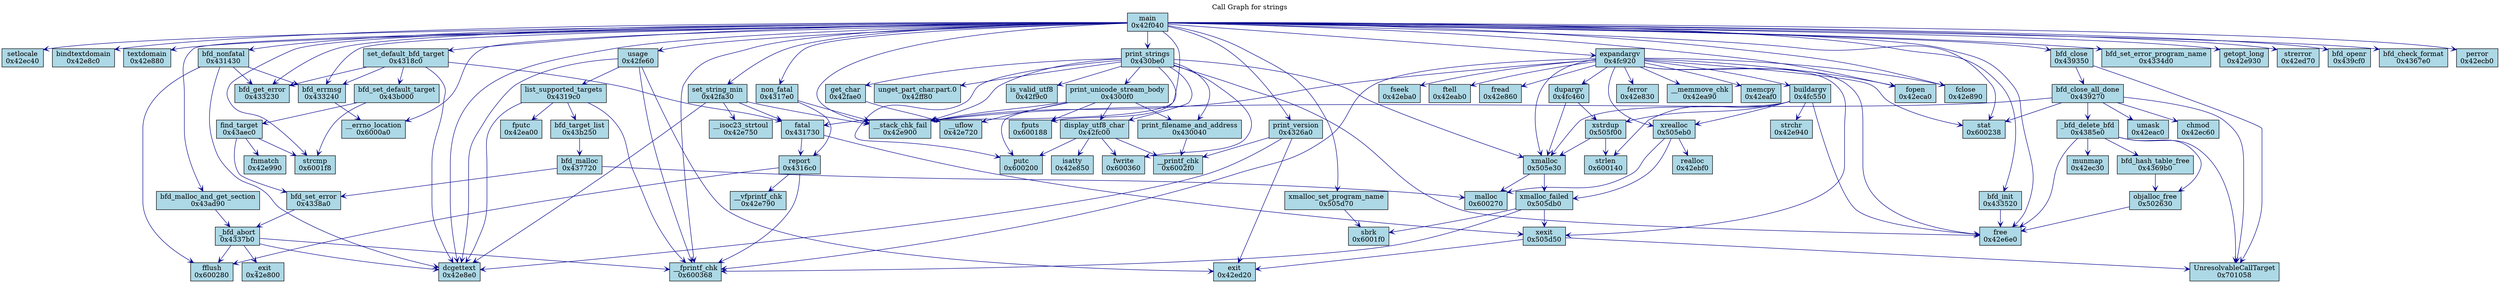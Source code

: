 digraph CallGraph {
    rankdir=TB;
    node [shape=box, style=filled, fillcolor=lightblue];
    edge [color=darkblue, arrowhead=vee];
    
    // Call graph title
    label="Call Graph for strings";
    labelloc=t;
    
    "main" [label="main\n0x42f040"];
    "setlocale" [label="setlocale\n0x42ec40"];
    "bindtextdomain" [label="bindtextdomain\n0x42e8c0"];
    "textdomain" [label="textdomain\n0x42e880"];
    "xmalloc_set_program_name" [label="xmalloc_set_program_name\n0x505d70"];
    "bfd_set_error_program_name" [label="bfd_set_error_program_name\n0x4334d0"];
    "expandargv" [label="expandargv\n0x4fc920"];
    "getopt_long" [label="getopt_long\n0x42e930"];
    "set_string_min" [label="set_string_min\n0x42fa30"];
    "strcmp" [label="strcmp\n0x6001f8"];
    "print_version" [label="print_version\n0x4326a0"];
    "usage" [label="usage\n0x42fe60"];
    "bfd_init" [label="bfd_init\n0x433520"];
    "set_default_bfd_target" [label="set_default_bfd_target\n0x4318c0"];
    "dcgettext" [label="dcgettext\n0x42e8e0"];
    "fatal" [label="fatal\n0x431730"];
    "print_strings" [label="print_strings\n0x430be0"];
    "__stack_chk_fail" [label="__stack_chk_fail\n0x42e900"];
    "stat" [label="stat\n0x600238"];
    "__errno_location" [label="__errno_location\n0x6000a0"];
    "strerror" [label="strerror\n0x42ed70"];
    "non_fatal" [label="non_fatal\n0x4317e0"];
    "fopen" [label="fopen\n0x42eca0"];
    "bfd_openr" [label="bfd_openr\n0x439cf0"];
    "__fprintf_chk" [label="__fprintf_chk\n0x600368"];
    "bfd_check_format" [label="bfd_check_format\n0x4367e0"];
    "perror" [label="perror\n0x42ecb0"];
    "fclose" [label="fclose\n0x42e890"];
    "bfd_close" [label="bfd_close\n0x439350"];
    "bfd_nonfatal" [label="bfd_nonfatal\n0x431430"];
    "bfd_malloc_and_get_section" [label="bfd_malloc_and_get_section\n0x43ad90"];
    "bfd_get_error" [label="bfd_get_error\n0x433230"];
    "bfd_errmsg" [label="bfd_errmsg\n0x433240"];
    "free" [label="free\n0x42e6e0"];
    "sbrk" [label="sbrk\n0x6001f0"];
    "xexit" [label="xexit\n0x505d50"];
    "fseek" [label="fseek\n0x42eba0"];
    "ftell" [label="ftell\n0x42eab0"];
    "xmalloc" [label="xmalloc\n0x505e30"];
    "fread" [label="fread\n0x42e860"];
    "buildargv" [label="buildargv\n0x4fc550"];
    "ferror" [label="ferror\n0x42e830"];
    "dupargv" [label="dupargv\n0x4fc460"];
    "xrealloc" [label="xrealloc\n0x505eb0"];
    "__memmove_chk" [label="__memmove_chk\n0x42ea90"];
    "memcpy" [label="memcpy\n0x42eaf0"];
    "__isoc23_strtoul" [label="__isoc23_strtoul\n0x42e750"];
    "__printf_chk" [label="__printf_chk\n0x6002f0"];
    "exit" [label="exit\n0x42ed20"];
    "list_supported_targets" [label="list_supported_targets\n0x4319c0"];
    "bfd_set_default_target" [label="bfd_set_default_target\n0x43b000"];
    "report" [label="report\n0x4316c0"];
    "fwrite" [label="fwrite\n0x600360"];
    "print_filename_and_address" [label="print_filename_and_address\n0x430040"];
    "get_char" [label="get_char\n0x42fae0"];
    "fputs" [label="fputs\n0x600188"];
    "print_unicode_stream_body" [label="print_unicode_stream_body\n0x4300f0"];
    "unget_part_char.part.0" [label="unget_part_char.part.0\n0x42ff80"];
    "putc" [label="putc\n0x600200"];
    "is_valid_utf8" [label="is_valid_utf8\n0x42f9c0"];
    "display_utf8_char" [label="display_utf8_char\n0x42fc00"];
    "UnresolvableCallTarget" [label="UnresolvableCallTarget\n0x701058"];
    "bfd_close_all_done" [label="bfd_close_all_done\n0x439270"];
    "fflush" [label="fflush\n0x600280"];
    "_bfd_abort" [label="_bfd_abort\n0x4337b0"];
    "malloc" [label="malloc\n0x600270"];
    "xmalloc_failed" [label="xmalloc_failed\n0x505db0"];
    "strlen" [label="strlen\n0x600140"];
    "xstrdup" [label="xstrdup\n0x505f00"];
    "strchr" [label="strchr\n0x42e940"];
    "realloc" [label="realloc\n0x42ebf0"];
    "bfd_target_list" [label="bfd_target_list\n0x43b250"];
    "fputc" [label="fputc\n0x42ea00"];
    "find_target" [label="find_target\n0x43aec0"];
    "__vfprintf_chk" [label="__vfprintf_chk\n0x42e790"];
    "__uflow" [label="__uflow\n0x42e720"];
    "isatty" [label="isatty\n0x42e850"];
    "_bfd_delete_bfd" [label="_bfd_delete_bfd\n0x4385e0"];
    "umask" [label="umask\n0x42eac0"];
    "chmod" [label="chmod\n0x42ec60"];
    "_exit" [label="_exit\n0x42e800"];
    "bfd_malloc" [label="bfd_malloc\n0x437720"];
    "fnmatch" [label="fnmatch\n0x42e990"];
    "bfd_set_error" [label="bfd_set_error\n0x4338a0"];
    "bfd_hash_table_free" [label="bfd_hash_table_free\n0x4369b0"];
    "objalloc_free" [label="objalloc_free\n0x502630"];
    "munmap" [label="munmap\n0x42ec30"];
    
    "main" -> "setlocale";
    "main" -> "bindtextdomain";
    "main" -> "textdomain";
    "main" -> "xmalloc_set_program_name";
    "main" -> "bfd_set_error_program_name";
    "main" -> "expandargv";
    "main" -> "getopt_long";
    "main" -> "set_string_min";
    "main" -> "strcmp";
    "main" -> "print_version";
    "main" -> "usage";
    "main" -> "bfd_init";
    "main" -> "set_default_bfd_target";
    "main" -> "dcgettext";
    "main" -> "fatal";
    "main" -> "print_strings";
    "main" -> "__stack_chk_fail";
    "main" -> "stat";
    "main" -> "__errno_location";
    "main" -> "strerror";
    "main" -> "non_fatal";
    "main" -> "fopen";
    "main" -> "bfd_openr";
    "main" -> "__fprintf_chk";
    "main" -> "bfd_check_format";
    "main" -> "perror";
    "main" -> "fclose";
    "main" -> "bfd_close";
    "main" -> "bfd_nonfatal";
    "main" -> "bfd_malloc_and_get_section";
    "main" -> "bfd_get_error";
    "main" -> "bfd_errmsg";
    "main" -> "free";
    "xmalloc_set_program_name" -> "sbrk";
    "expandargv" -> "__stack_chk_fail";
    "expandargv" -> "__fprintf_chk";
    "expandargv" -> "stat";
    "expandargv" -> "xexit";
    "expandargv" -> "fopen";
    "expandargv" -> "fseek";
    "expandargv" -> "ftell";
    "expandargv" -> "fclose";
    "expandargv" -> "xmalloc";
    "expandargv" -> "fread";
    "expandargv" -> "buildargv";
    "expandargv" -> "ferror";
    "expandargv" -> "dupargv";
    "expandargv" -> "free";
    "expandargv" -> "xrealloc";
    "expandargv" -> "__memmove_chk";
    "expandargv" -> "memcpy";
    "set_string_min" -> "__isoc23_strtoul";
    "set_string_min" -> "dcgettext";
    "set_string_min" -> "fatal";
    "set_string_min" -> "__stack_chk_fail";
    "print_version" -> "__printf_chk";
    "print_version" -> "dcgettext";
    "print_version" -> "exit";
    "usage" -> "dcgettext";
    "usage" -> "__fprintf_chk";
    "usage" -> "list_supported_targets";
    "usage" -> "exit";
    "bfd_init" -> "free";
    "set_default_bfd_target" -> "bfd_set_default_target";
    "set_default_bfd_target" -> "bfd_get_error";
    "set_default_bfd_target" -> "bfd_errmsg";
    "set_default_bfd_target" -> "dcgettext";
    "set_default_bfd_target" -> "fatal";
    "fatal" -> "report";
    "fatal" -> "xexit";
    "print_strings" -> "xmalloc";
    "print_strings" -> "fwrite";
    "print_strings" -> "print_filename_and_address";
    "print_strings" -> "get_char";
    "print_strings" -> "__stack_chk_fail";
    "print_strings" -> "fputs";
    "print_strings" -> "free";
    "print_strings" -> "print_unicode_stream_body";
    "print_strings" -> "unget_part_char.part.0";
    "print_strings" -> "putc";
    "print_strings" -> "is_valid_utf8";
    "print_strings" -> "display_utf8_char";
    "non_fatal" -> "report";
    "non_fatal" -> "__stack_chk_fail";
    "bfd_close" -> "UnresolvableCallTarget";
    "bfd_close" -> "bfd_close_all_done";
    "bfd_nonfatal" -> "bfd_get_error";
    "bfd_nonfatal" -> "dcgettext";
    "bfd_nonfatal" -> "bfd_errmsg";
    "bfd_nonfatal" -> "fflush";
    "bfd_malloc_and_get_section" -> "_bfd_abort";
    "bfd_errmsg" -> "__errno_location";
    "xexit" -> "exit";
    "xexit" -> "UnresolvableCallTarget";
    "xmalloc" -> "malloc";
    "xmalloc" -> "xmalloc_failed";
    "buildargv" -> "strlen";
    "buildargv" -> "xmalloc";
    "buildargv" -> "xrealloc";
    "buildargv" -> "free";
    "buildargv" -> "xstrdup";
    "buildargv" -> "strchr";
    "dupargv" -> "xmalloc";
    "dupargv" -> "xstrdup";
    "xrealloc" -> "malloc";
    "xrealloc" -> "realloc";
    "xrealloc" -> "xmalloc_failed";
    "list_supported_targets" -> "dcgettext";
    "list_supported_targets" -> "__fprintf_chk";
    "list_supported_targets" -> "bfd_target_list";
    "list_supported_targets" -> "fputc";
    "bfd_set_default_target" -> "find_target";
    "bfd_set_default_target" -> "strcmp";
    "report" -> "fflush";
    "report" -> "__fprintf_chk";
    "report" -> "__vfprintf_chk";
    "print_filename_and_address" -> "__printf_chk";
    "get_char" -> "__uflow";
    "print_unicode_stream_body" -> "print_filename_and_address";
    "print_unicode_stream_body" -> "__uflow";
    "print_unicode_stream_body" -> "putc";
    "print_unicode_stream_body" -> "fputs";
    "print_unicode_stream_body" -> "__stack_chk_fail";
    "print_unicode_stream_body" -> "display_utf8_char";
    "display_utf8_char" -> "putc";
    "display_utf8_char" -> "__printf_chk";
    "display_utf8_char" -> "isatty";
    "display_utf8_char" -> "fwrite";
    "bfd_close_all_done" -> "UnresolvableCallTarget";
    "bfd_close_all_done" -> "_bfd_delete_bfd";
    "bfd_close_all_done" -> "__stack_chk_fail";
    "bfd_close_all_done" -> "stat";
    "bfd_close_all_done" -> "umask";
    "bfd_close_all_done" -> "chmod";
    "_bfd_abort" -> "fflush";
    "_bfd_abort" -> "dcgettext";
    "_bfd_abort" -> "__fprintf_chk";
    "_bfd_abort" -> "_exit";
    "xmalloc_failed" -> "sbrk";
    "xmalloc_failed" -> "__fprintf_chk";
    "xmalloc_failed" -> "xexit";
    "xstrdup" -> "strlen";
    "xstrdup" -> "xmalloc";
    "bfd_target_list" -> "bfd_malloc";
    "find_target" -> "strcmp";
    "find_target" -> "fnmatch";
    "find_target" -> "bfd_set_error";
    "_bfd_delete_bfd" -> "bfd_hash_table_free";
    "_bfd_delete_bfd" -> "UnresolvableCallTarget";
    "_bfd_delete_bfd" -> "free";
    "_bfd_delete_bfd" -> "objalloc_free";
    "_bfd_delete_bfd" -> "munmap";
    "bfd_malloc" -> "bfd_set_error";
    "bfd_malloc" -> "malloc";
    "bfd_set_error" -> "_bfd_abort";
    "bfd_hash_table_free" -> "objalloc_free";
    "objalloc_free" -> "free";
}
